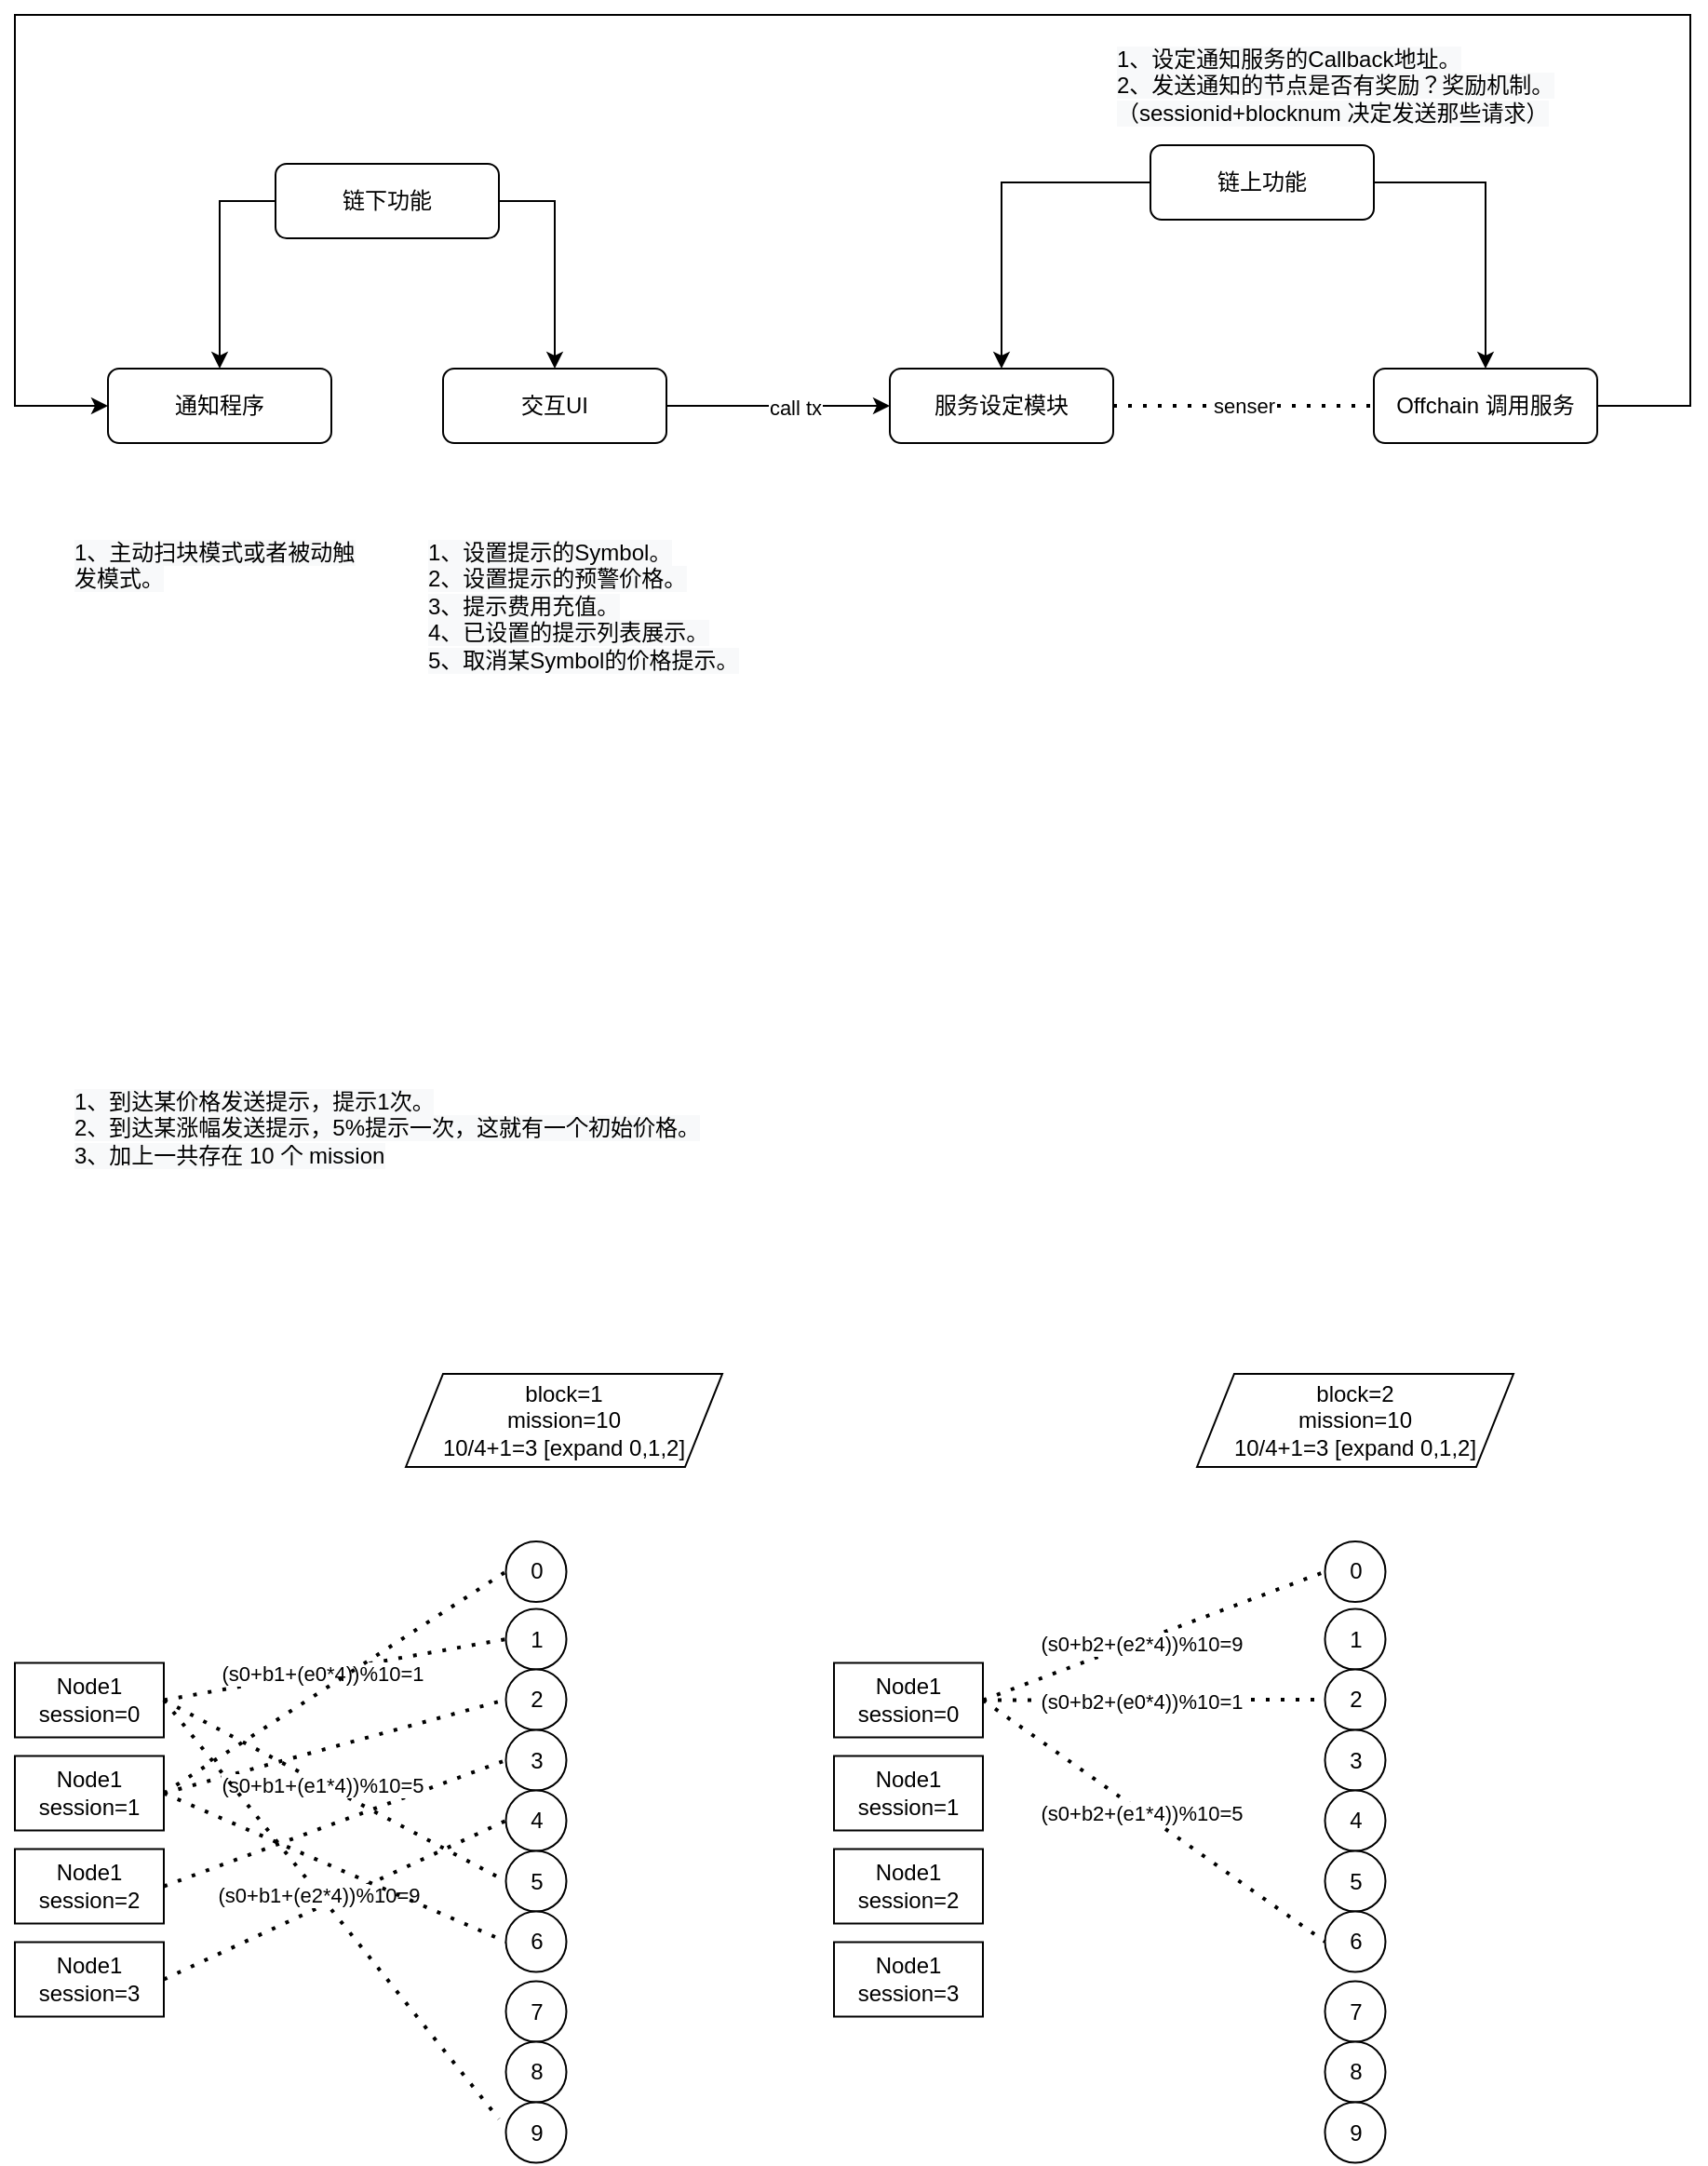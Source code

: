 <mxfile version="20.5.1" type="github">
  <diagram id="C5RBs43oDa-KdzZeNtuy" name="Page-1">
    <mxGraphModel dx="1073" dy="655" grid="1" gridSize="10" guides="1" tooltips="1" connect="1" arrows="1" fold="1" page="1" pageScale="1" pageWidth="827" pageHeight="1169" math="0" shadow="0">
      <root>
        <mxCell id="WIyWlLk6GJQsqaUBKTNV-0" />
        <mxCell id="WIyWlLk6GJQsqaUBKTNV-1" parent="WIyWlLk6GJQsqaUBKTNV-0" />
        <mxCell id="1LQJy3dX-HsZBZiR6DC--11" style="edgeStyle=orthogonalEdgeStyle;rounded=0;orthogonalLoop=1;jettySize=auto;html=1;entryX=0.5;entryY=0;entryDx=0;entryDy=0;" parent="WIyWlLk6GJQsqaUBKTNV-1" source="WIyWlLk6GJQsqaUBKTNV-7" target="1LQJy3dX-HsZBZiR6DC--10" edge="1">
          <mxGeometry relative="1" as="geometry" />
        </mxCell>
        <mxCell id="1LQJy3dX-HsZBZiR6DC--14" style="edgeStyle=orthogonalEdgeStyle;rounded=0;orthogonalLoop=1;jettySize=auto;html=1;entryX=0.5;entryY=0;entryDx=0;entryDy=0;" parent="WIyWlLk6GJQsqaUBKTNV-1" source="WIyWlLk6GJQsqaUBKTNV-7" target="1LQJy3dX-HsZBZiR6DC--13" edge="1">
          <mxGeometry relative="1" as="geometry">
            <Array as="points">
              <mxPoint x="1380" y="200" />
            </Array>
          </mxGeometry>
        </mxCell>
        <mxCell id="WIyWlLk6GJQsqaUBKTNV-7" value="链上功能" style="rounded=1;whiteSpace=wrap;html=1;fontSize=12;glass=0;strokeWidth=1;shadow=0;" parent="WIyWlLk6GJQsqaUBKTNV-1" vertex="1">
          <mxGeometry x="1200" y="180" width="120" height="40" as="geometry" />
        </mxCell>
        <mxCell id="1LQJy3dX-HsZBZiR6DC--4" style="edgeStyle=orthogonalEdgeStyle;rounded=0;orthogonalLoop=1;jettySize=auto;html=1;" parent="WIyWlLk6GJQsqaUBKTNV-1" source="1LQJy3dX-HsZBZiR6DC--0" target="1LQJy3dX-HsZBZiR6DC--2" edge="1">
          <mxGeometry relative="1" as="geometry">
            <Array as="points">
              <mxPoint x="700" y="210" />
            </Array>
          </mxGeometry>
        </mxCell>
        <mxCell id="1LQJy3dX-HsZBZiR6DC--5" style="edgeStyle=orthogonalEdgeStyle;rounded=0;orthogonalLoop=1;jettySize=auto;html=1;" parent="WIyWlLk6GJQsqaUBKTNV-1" source="1LQJy3dX-HsZBZiR6DC--0" target="1LQJy3dX-HsZBZiR6DC--3" edge="1">
          <mxGeometry relative="1" as="geometry">
            <Array as="points">
              <mxPoint x="880" y="210" />
            </Array>
          </mxGeometry>
        </mxCell>
        <mxCell id="1LQJy3dX-HsZBZiR6DC--0" value="链下功能" style="rounded=1;whiteSpace=wrap;html=1;fontSize=12;glass=0;strokeWidth=1;shadow=0;" parent="WIyWlLk6GJQsqaUBKTNV-1" vertex="1">
          <mxGeometry x="730" y="190" width="120" height="40" as="geometry" />
        </mxCell>
        <mxCell id="1LQJy3dX-HsZBZiR6DC--1" value="&lt;span style=&quot;color: rgb(0, 0, 0); font-family: Helvetica; font-size: 12px; font-style: normal; font-variant-ligatures: normal; font-variant-caps: normal; font-weight: 400; letter-spacing: normal; orphans: 2; text-align: center; text-indent: 0px; text-transform: none; widows: 2; word-spacing: 0px; -webkit-text-stroke-width: 0px; background-color: rgb(248, 249, 250); text-decoration-thickness: initial; text-decoration-style: initial; text-decoration-color: initial; float: none; display: inline !important;&quot;&gt;1、设置提示的Symbol。&lt;br&gt;2、设置提示的预警价格。&lt;br&gt;3、提示费用充值。&lt;br&gt;4、已设置的提示列表展示。&lt;br&gt;5、取消某Symbol的价格提示。&lt;br&gt;&lt;/span&gt;" style="text;whiteSpace=wrap;html=1;" parent="WIyWlLk6GJQsqaUBKTNV-1" vertex="1">
          <mxGeometry x="810" y="385" width="220" height="100" as="geometry" />
        </mxCell>
        <mxCell id="1LQJy3dX-HsZBZiR6DC--2" value="通知程序" style="rounded=1;whiteSpace=wrap;html=1;fontSize=12;glass=0;strokeWidth=1;shadow=0;" parent="WIyWlLk6GJQsqaUBKTNV-1" vertex="1">
          <mxGeometry x="640" y="300" width="120" height="40" as="geometry" />
        </mxCell>
        <mxCell id="1LQJy3dX-HsZBZiR6DC--12" style="edgeStyle=orthogonalEdgeStyle;rounded=0;orthogonalLoop=1;jettySize=auto;html=1;entryX=0;entryY=0.5;entryDx=0;entryDy=0;" parent="WIyWlLk6GJQsqaUBKTNV-1" source="1LQJy3dX-HsZBZiR6DC--3" target="1LQJy3dX-HsZBZiR6DC--10" edge="1">
          <mxGeometry relative="1" as="geometry" />
        </mxCell>
        <mxCell id="e-klPBfLYcVCoZlLpAP0-0" value="call tx" style="edgeLabel;html=1;align=center;verticalAlign=middle;resizable=0;points=[];" vertex="1" connectable="0" parent="1LQJy3dX-HsZBZiR6DC--12">
          <mxGeometry x="0.15" y="-1" relative="1" as="geometry">
            <mxPoint as="offset" />
          </mxGeometry>
        </mxCell>
        <mxCell id="1LQJy3dX-HsZBZiR6DC--3" value="交互UI" style="rounded=1;whiteSpace=wrap;html=1;fontSize=12;glass=0;strokeWidth=1;shadow=0;" parent="WIyWlLk6GJQsqaUBKTNV-1" vertex="1">
          <mxGeometry x="820" y="300" width="120" height="40" as="geometry" />
        </mxCell>
        <mxCell id="1LQJy3dX-HsZBZiR6DC--7" value="&lt;span style=&quot;color: rgb(0, 0, 0); font-family: Helvetica; font-size: 12px; font-style: normal; font-variant-ligatures: normal; font-variant-caps: normal; font-weight: 400; letter-spacing: normal; orphans: 2; text-align: center; text-indent: 0px; text-transform: none; widows: 2; word-spacing: 0px; -webkit-text-stroke-width: 0px; background-color: rgb(248, 249, 250); text-decoration-thickness: initial; text-decoration-style: initial; text-decoration-color: initial; float: none; display: inline !important;&quot;&gt;1、主动扫块模式或者被动触发模式。&lt;br&gt;&lt;/span&gt;" style="text;whiteSpace=wrap;html=1;" parent="WIyWlLk6GJQsqaUBKTNV-1" vertex="1">
          <mxGeometry x="620" y="385" width="160" height="70" as="geometry" />
        </mxCell>
        <mxCell id="1LQJy3dX-HsZBZiR6DC--10" value="服务设定模块" style="rounded=1;whiteSpace=wrap;html=1;fontSize=12;glass=0;strokeWidth=1;shadow=0;" parent="WIyWlLk6GJQsqaUBKTNV-1" vertex="1">
          <mxGeometry x="1060" y="300" width="120" height="40" as="geometry" />
        </mxCell>
        <mxCell id="1LQJy3dX-HsZBZiR6DC--17" style="edgeStyle=orthogonalEdgeStyle;rounded=0;orthogonalLoop=1;jettySize=auto;html=1;entryX=0;entryY=0.5;entryDx=0;entryDy=0;" parent="WIyWlLk6GJQsqaUBKTNV-1" source="1LQJy3dX-HsZBZiR6DC--13" target="1LQJy3dX-HsZBZiR6DC--2" edge="1">
          <mxGeometry relative="1" as="geometry">
            <Array as="points">
              <mxPoint x="1490" y="320" />
              <mxPoint x="1490" y="110" />
              <mxPoint x="590" y="110" />
              <mxPoint x="590" y="320" />
            </Array>
          </mxGeometry>
        </mxCell>
        <mxCell id="1LQJy3dX-HsZBZiR6DC--13" value="Offchain 调用服务" style="rounded=1;whiteSpace=wrap;html=1;fontSize=12;glass=0;strokeWidth=1;shadow=0;" parent="WIyWlLk6GJQsqaUBKTNV-1" vertex="1">
          <mxGeometry x="1320" y="300" width="120" height="40" as="geometry" />
        </mxCell>
        <mxCell id="1LQJy3dX-HsZBZiR6DC--15" value="&lt;span style=&quot;color: rgb(0, 0, 0); font-family: Helvetica; font-size: 12px; font-style: normal; font-variant-ligatures: normal; font-variant-caps: normal; font-weight: 400; letter-spacing: normal; orphans: 2; text-align: center; text-indent: 0px; text-transform: none; widows: 2; word-spacing: 0px; -webkit-text-stroke-width: 0px; background-color: rgb(248, 249, 250); text-decoration-thickness: initial; text-decoration-style: initial; text-decoration-color: initial; float: none; display: inline !important;&quot;&gt;1、设定通知服务的Callback地址。&lt;br&gt;2、发送通知的节点是否有奖励？奖励机制。（sessionid+blocknum 决定发送那些请求）&lt;br&gt;&lt;/span&gt;" style="text;whiteSpace=wrap;html=1;" parent="WIyWlLk6GJQsqaUBKTNV-1" vertex="1">
          <mxGeometry x="1180" y="120" width="280" height="30" as="geometry" />
        </mxCell>
        <mxCell id="e-klPBfLYcVCoZlLpAP0-2" value="senser" style="endArrow=none;dashed=1;html=1;dashPattern=1 3;strokeWidth=2;rounded=0;entryX=0;entryY=0.5;entryDx=0;entryDy=0;exitX=1;exitY=0.5;exitDx=0;exitDy=0;" edge="1" parent="WIyWlLk6GJQsqaUBKTNV-1" source="1LQJy3dX-HsZBZiR6DC--10" target="1LQJy3dX-HsZBZiR6DC--13">
          <mxGeometry width="50" height="50" relative="1" as="geometry">
            <mxPoint x="1200" y="360" as="sourcePoint" />
            <mxPoint x="1250" y="310" as="targetPoint" />
          </mxGeometry>
        </mxCell>
        <mxCell id="e-klPBfLYcVCoZlLpAP0-18" value="&lt;span style=&quot;color: rgb(0, 0, 0); font-family: Helvetica; font-size: 12px; font-style: normal; font-variant-ligatures: normal; font-variant-caps: normal; font-weight: 400; letter-spacing: normal; orphans: 2; text-align: center; text-indent: 0px; text-transform: none; widows: 2; word-spacing: 0px; -webkit-text-stroke-width: 0px; background-color: rgb(248, 249, 250); text-decoration-thickness: initial; text-decoration-style: initial; text-decoration-color: initial; float: none; display: inline !important;&quot;&gt;1、到达某价格发送提示，提示1次。&lt;br&gt;2、到达某涨幅发送提示，5%提示一次，这就有一个初始价格。&lt;br&gt;3、加上一共存在 10 个 mission&lt;br&gt;&lt;/span&gt;" style="text;whiteSpace=wrap;html=1;" vertex="1" parent="WIyWlLk6GJQsqaUBKTNV-1">
          <mxGeometry x="620" y="680" width="360" height="60" as="geometry" />
        </mxCell>
        <mxCell id="e-klPBfLYcVCoZlLpAP0-19" value="Node1&lt;br&gt;session=0" style="rounded=0;whiteSpace=wrap;html=1;" vertex="1" parent="WIyWlLk6GJQsqaUBKTNV-1">
          <mxGeometry x="590" y="995.25" width="80" height="40" as="geometry" />
        </mxCell>
        <mxCell id="e-klPBfLYcVCoZlLpAP0-20" value="Node1&lt;br&gt;session=1" style="rounded=0;whiteSpace=wrap;html=1;" vertex="1" parent="WIyWlLk6GJQsqaUBKTNV-1">
          <mxGeometry x="590" y="1045.25" width="80" height="40" as="geometry" />
        </mxCell>
        <mxCell id="e-klPBfLYcVCoZlLpAP0-21" value="Node1&lt;br&gt;session=2" style="rounded=0;whiteSpace=wrap;html=1;" vertex="1" parent="WIyWlLk6GJQsqaUBKTNV-1">
          <mxGeometry x="590" y="1095.25" width="80" height="40" as="geometry" />
        </mxCell>
        <mxCell id="e-klPBfLYcVCoZlLpAP0-22" value="Node1&lt;br&gt;session=3" style="rounded=0;whiteSpace=wrap;html=1;" vertex="1" parent="WIyWlLk6GJQsqaUBKTNV-1">
          <mxGeometry x="590" y="1145.25" width="80" height="40" as="geometry" />
        </mxCell>
        <mxCell id="e-klPBfLYcVCoZlLpAP0-23" value="block=1&lt;br&gt;mission=10&lt;br&gt;10/4+1=3 [expand 0,1,2]" style="shape=parallelogram;perimeter=parallelogramPerimeter;whiteSpace=wrap;html=1;fixedSize=1;" vertex="1" parent="WIyWlLk6GJQsqaUBKTNV-1">
          <mxGeometry x="800" y="840" width="170" height="50" as="geometry" />
        </mxCell>
        <mxCell id="e-klPBfLYcVCoZlLpAP0-28" value="0" style="ellipse;whiteSpace=wrap;html=1;aspect=fixed;" vertex="1" parent="WIyWlLk6GJQsqaUBKTNV-1">
          <mxGeometry x="853.75" y="930" width="32.5" height="32.5" as="geometry" />
        </mxCell>
        <mxCell id="e-klPBfLYcVCoZlLpAP0-38" value="" style="endArrow=none;dashed=1;html=1;dashPattern=1 3;strokeWidth=2;rounded=0;exitX=1;exitY=0.5;exitDx=0;exitDy=0;entryX=0;entryY=0.5;entryDx=0;entryDy=0;" edge="1" parent="WIyWlLk6GJQsqaUBKTNV-1" source="e-klPBfLYcVCoZlLpAP0-19" target="e-klPBfLYcVCoZlLpAP0-40">
          <mxGeometry width="50" height="50" relative="1" as="geometry">
            <mxPoint x="710" y="956.25" as="sourcePoint" />
            <mxPoint x="780" y="956.25" as="targetPoint" />
          </mxGeometry>
        </mxCell>
        <mxCell id="e-klPBfLYcVCoZlLpAP0-60" value="(s0+b1+(e0*4))%10=1" style="edgeLabel;html=1;align=center;verticalAlign=middle;resizable=0;points=[];" vertex="1" connectable="0" parent="e-klPBfLYcVCoZlLpAP0-38">
          <mxGeometry x="-0.077" y="-1" relative="1" as="geometry">
            <mxPoint as="offset" />
          </mxGeometry>
        </mxCell>
        <mxCell id="e-klPBfLYcVCoZlLpAP0-40" value="1" style="ellipse;whiteSpace=wrap;html=1;aspect=fixed;" vertex="1" parent="WIyWlLk6GJQsqaUBKTNV-1">
          <mxGeometry x="853.75" y="966.25" width="32.5" height="32.5" as="geometry" />
        </mxCell>
        <mxCell id="e-klPBfLYcVCoZlLpAP0-41" value="2" style="ellipse;whiteSpace=wrap;html=1;aspect=fixed;" vertex="1" parent="WIyWlLk6GJQsqaUBKTNV-1">
          <mxGeometry x="853.75" y="998.75" width="32.5" height="32.5" as="geometry" />
        </mxCell>
        <mxCell id="e-klPBfLYcVCoZlLpAP0-42" value="3" style="ellipse;whiteSpace=wrap;html=1;aspect=fixed;" vertex="1" parent="WIyWlLk6GJQsqaUBKTNV-1">
          <mxGeometry x="853.75" y="1031.25" width="32.5" height="32.5" as="geometry" />
        </mxCell>
        <mxCell id="e-klPBfLYcVCoZlLpAP0-43" value="4" style="ellipse;whiteSpace=wrap;html=1;aspect=fixed;" vertex="1" parent="WIyWlLk6GJQsqaUBKTNV-1">
          <mxGeometry x="853.75" y="1063.75" width="32.5" height="32.5" as="geometry" />
        </mxCell>
        <mxCell id="e-klPBfLYcVCoZlLpAP0-44" value="5" style="ellipse;whiteSpace=wrap;html=1;aspect=fixed;" vertex="1" parent="WIyWlLk6GJQsqaUBKTNV-1">
          <mxGeometry x="853.75" y="1096.25" width="32.5" height="32.5" as="geometry" />
        </mxCell>
        <mxCell id="e-klPBfLYcVCoZlLpAP0-45" value="6" style="ellipse;whiteSpace=wrap;html=1;aspect=fixed;" vertex="1" parent="WIyWlLk6GJQsqaUBKTNV-1">
          <mxGeometry x="853.75" y="1128.75" width="32.5" height="32.5" as="geometry" />
        </mxCell>
        <mxCell id="e-klPBfLYcVCoZlLpAP0-46" value="7" style="ellipse;whiteSpace=wrap;html=1;aspect=fixed;" vertex="1" parent="WIyWlLk6GJQsqaUBKTNV-1">
          <mxGeometry x="853.75" y="1166.25" width="32.5" height="32.5" as="geometry" />
        </mxCell>
        <mxCell id="e-klPBfLYcVCoZlLpAP0-47" value="8" style="ellipse;whiteSpace=wrap;html=1;aspect=fixed;" vertex="1" parent="WIyWlLk6GJQsqaUBKTNV-1">
          <mxGeometry x="853.75" y="1198.75" width="32.5" height="32.5" as="geometry" />
        </mxCell>
        <mxCell id="e-klPBfLYcVCoZlLpAP0-48" value="9" style="ellipse;whiteSpace=wrap;html=1;aspect=fixed;" vertex="1" parent="WIyWlLk6GJQsqaUBKTNV-1">
          <mxGeometry x="853.75" y="1231.25" width="32.5" height="32.5" as="geometry" />
        </mxCell>
        <mxCell id="e-klPBfLYcVCoZlLpAP0-49" value="" style="endArrow=none;dashed=1;html=1;dashPattern=1 3;strokeWidth=2;rounded=0;exitX=1;exitY=0.5;exitDx=0;exitDy=0;entryX=0;entryY=0.5;entryDx=0;entryDy=0;" edge="1" parent="WIyWlLk6GJQsqaUBKTNV-1" source="e-klPBfLYcVCoZlLpAP0-20" target="e-klPBfLYcVCoZlLpAP0-41">
          <mxGeometry width="50" height="50" relative="1" as="geometry">
            <mxPoint x="688.13" y="1026.25" as="sourcePoint" />
            <mxPoint x="871.88" y="1026.25" as="targetPoint" />
          </mxGeometry>
        </mxCell>
        <mxCell id="e-klPBfLYcVCoZlLpAP0-52" value="" style="endArrow=none;dashed=1;html=1;dashPattern=1 3;strokeWidth=2;rounded=0;exitX=1;exitY=0.5;exitDx=0;exitDy=0;entryX=0;entryY=0.5;entryDx=0;entryDy=0;" edge="1" parent="WIyWlLk6GJQsqaUBKTNV-1" source="e-klPBfLYcVCoZlLpAP0-21" target="e-klPBfLYcVCoZlLpAP0-42">
          <mxGeometry width="50" height="50" relative="1" as="geometry">
            <mxPoint x="680" y="1065" as="sourcePoint" />
            <mxPoint x="863.75" y="1025" as="targetPoint" />
          </mxGeometry>
        </mxCell>
        <mxCell id="e-klPBfLYcVCoZlLpAP0-54" value="" style="endArrow=none;dashed=1;html=1;dashPattern=1 3;strokeWidth=2;rounded=0;exitX=1;exitY=0.5;exitDx=0;exitDy=0;entryX=0;entryY=0.5;entryDx=0;entryDy=0;" edge="1" parent="WIyWlLk6GJQsqaUBKTNV-1" source="e-klPBfLYcVCoZlLpAP0-22" target="e-klPBfLYcVCoZlLpAP0-43">
          <mxGeometry width="50" height="50" relative="1" as="geometry">
            <mxPoint x="680" y="1115" as="sourcePoint" />
            <mxPoint x="863.75" y="1057.5" as="targetPoint" />
          </mxGeometry>
        </mxCell>
        <mxCell id="e-klPBfLYcVCoZlLpAP0-61" value="" style="endArrow=none;dashed=1;html=1;dashPattern=1 3;strokeWidth=2;rounded=0;exitX=1;exitY=0.5;exitDx=0;exitDy=0;entryX=0;entryY=0.5;entryDx=0;entryDy=0;" edge="1" parent="WIyWlLk6GJQsqaUBKTNV-1" source="e-klPBfLYcVCoZlLpAP0-19" target="e-klPBfLYcVCoZlLpAP0-44">
          <mxGeometry width="50" height="50" relative="1" as="geometry">
            <mxPoint x="970" y="1068" as="sourcePoint" />
            <mxPoint x="1153.75" y="1035.25" as="targetPoint" />
          </mxGeometry>
        </mxCell>
        <mxCell id="e-klPBfLYcVCoZlLpAP0-62" value="(s0+b1+(e1*4))%10=5" style="edgeLabel;html=1;align=center;verticalAlign=middle;resizable=0;points=[];" vertex="1" connectable="0" parent="e-klPBfLYcVCoZlLpAP0-61">
          <mxGeometry x="-0.077" y="-1" relative="1" as="geometry">
            <mxPoint as="offset" />
          </mxGeometry>
        </mxCell>
        <mxCell id="e-klPBfLYcVCoZlLpAP0-64" value="" style="endArrow=none;dashed=1;html=1;dashPattern=1 3;strokeWidth=2;rounded=0;exitX=1;exitY=0.5;exitDx=0;exitDy=0;entryX=-0.115;entryY=0.277;entryDx=0;entryDy=0;entryPerimeter=0;" edge="1" parent="WIyWlLk6GJQsqaUBKTNV-1" source="e-klPBfLYcVCoZlLpAP0-19" target="e-klPBfLYcVCoZlLpAP0-48">
          <mxGeometry width="50" height="50" relative="1" as="geometry">
            <mxPoint x="680" y="1025.25" as="sourcePoint" />
            <mxPoint x="820" y="1236.25" as="targetPoint" />
          </mxGeometry>
        </mxCell>
        <mxCell id="e-klPBfLYcVCoZlLpAP0-65" value="(s0+b1+(e2*4))%10=9" style="edgeLabel;html=1;align=center;verticalAlign=middle;resizable=0;points=[];" vertex="1" connectable="0" parent="e-klPBfLYcVCoZlLpAP0-64">
          <mxGeometry x="-0.077" y="-1" relative="1" as="geometry">
            <mxPoint as="offset" />
          </mxGeometry>
        </mxCell>
        <mxCell id="e-klPBfLYcVCoZlLpAP0-66" value="" style="endArrow=none;dashed=1;html=1;dashPattern=1 3;strokeWidth=2;rounded=0;exitX=1;exitY=0.5;exitDx=0;exitDy=0;entryX=0;entryY=0.5;entryDx=0;entryDy=0;" edge="1" parent="WIyWlLk6GJQsqaUBKTNV-1" source="e-klPBfLYcVCoZlLpAP0-20" target="e-klPBfLYcVCoZlLpAP0-45">
          <mxGeometry width="50" height="50" relative="1" as="geometry">
            <mxPoint x="680" y="1075.25" as="sourcePoint" />
            <mxPoint x="863.75" y="1025" as="targetPoint" />
          </mxGeometry>
        </mxCell>
        <mxCell id="e-klPBfLYcVCoZlLpAP0-67" value="" style="endArrow=none;dashed=1;html=1;dashPattern=1 3;strokeWidth=2;rounded=0;exitX=1;exitY=0.5;exitDx=0;exitDy=0;entryX=0;entryY=0.5;entryDx=0;entryDy=0;" edge="1" parent="WIyWlLk6GJQsqaUBKTNV-1" source="e-klPBfLYcVCoZlLpAP0-20" target="e-klPBfLYcVCoZlLpAP0-28">
          <mxGeometry width="50" height="50" relative="1" as="geometry">
            <mxPoint x="690" y="1096.25" as="sourcePoint" />
            <mxPoint x="850" y="1286.25" as="targetPoint" />
          </mxGeometry>
        </mxCell>
        <mxCell id="e-klPBfLYcVCoZlLpAP0-68" value="block=2&lt;br&gt;mission=10&lt;br&gt;10/4+1=3 [expand 0,1,2]" style="shape=parallelogram;perimeter=parallelogramPerimeter;whiteSpace=wrap;html=1;fixedSize=1;" vertex="1" parent="WIyWlLk6GJQsqaUBKTNV-1">
          <mxGeometry x="1225" y="840" width="170" height="50" as="geometry" />
        </mxCell>
        <mxCell id="e-klPBfLYcVCoZlLpAP0-69" value="Node1&lt;br&gt;session=0" style="rounded=0;whiteSpace=wrap;html=1;" vertex="1" parent="WIyWlLk6GJQsqaUBKTNV-1">
          <mxGeometry x="1030" y="995.25" width="80" height="40" as="geometry" />
        </mxCell>
        <mxCell id="e-klPBfLYcVCoZlLpAP0-70" value="Node1&lt;br&gt;session=1" style="rounded=0;whiteSpace=wrap;html=1;" vertex="1" parent="WIyWlLk6GJQsqaUBKTNV-1">
          <mxGeometry x="1030" y="1045.25" width="80" height="40" as="geometry" />
        </mxCell>
        <mxCell id="e-klPBfLYcVCoZlLpAP0-71" value="Node1&lt;br&gt;session=2" style="rounded=0;whiteSpace=wrap;html=1;" vertex="1" parent="WIyWlLk6GJQsqaUBKTNV-1">
          <mxGeometry x="1030" y="1095.25" width="80" height="40" as="geometry" />
        </mxCell>
        <mxCell id="e-klPBfLYcVCoZlLpAP0-72" value="Node1&lt;br&gt;session=3" style="rounded=0;whiteSpace=wrap;html=1;" vertex="1" parent="WIyWlLk6GJQsqaUBKTNV-1">
          <mxGeometry x="1030" y="1145.25" width="80" height="40" as="geometry" />
        </mxCell>
        <mxCell id="e-klPBfLYcVCoZlLpAP0-73" value="0" style="ellipse;whiteSpace=wrap;html=1;aspect=fixed;" vertex="1" parent="WIyWlLk6GJQsqaUBKTNV-1">
          <mxGeometry x="1293.75" y="930" width="32.5" height="32.5" as="geometry" />
        </mxCell>
        <mxCell id="e-klPBfLYcVCoZlLpAP0-74" value="" style="endArrow=none;dashed=1;html=1;dashPattern=1 3;strokeWidth=2;rounded=0;exitX=1;exitY=0.5;exitDx=0;exitDy=0;entryX=0;entryY=0.5;entryDx=0;entryDy=0;" edge="1" parent="WIyWlLk6GJQsqaUBKTNV-1" source="e-klPBfLYcVCoZlLpAP0-69" target="e-klPBfLYcVCoZlLpAP0-77">
          <mxGeometry width="50" height="50" relative="1" as="geometry">
            <mxPoint x="1150" y="956.25" as="sourcePoint" />
            <mxPoint x="1220" y="956.25" as="targetPoint" />
          </mxGeometry>
        </mxCell>
        <mxCell id="e-klPBfLYcVCoZlLpAP0-75" value="(s0+b2+(e0*4))%10=1" style="edgeLabel;html=1;align=center;verticalAlign=middle;resizable=0;points=[];" vertex="1" connectable="0" parent="e-klPBfLYcVCoZlLpAP0-74">
          <mxGeometry x="-0.077" y="-1" relative="1" as="geometry">
            <mxPoint as="offset" />
          </mxGeometry>
        </mxCell>
        <mxCell id="e-klPBfLYcVCoZlLpAP0-76" value="1" style="ellipse;whiteSpace=wrap;html=1;aspect=fixed;" vertex="1" parent="WIyWlLk6GJQsqaUBKTNV-1">
          <mxGeometry x="1293.75" y="966.25" width="32.5" height="32.5" as="geometry" />
        </mxCell>
        <mxCell id="e-klPBfLYcVCoZlLpAP0-77" value="2" style="ellipse;whiteSpace=wrap;html=1;aspect=fixed;" vertex="1" parent="WIyWlLk6GJQsqaUBKTNV-1">
          <mxGeometry x="1293.75" y="998.75" width="32.5" height="32.5" as="geometry" />
        </mxCell>
        <mxCell id="e-klPBfLYcVCoZlLpAP0-78" value="3" style="ellipse;whiteSpace=wrap;html=1;aspect=fixed;" vertex="1" parent="WIyWlLk6GJQsqaUBKTNV-1">
          <mxGeometry x="1293.75" y="1031.25" width="32.5" height="32.5" as="geometry" />
        </mxCell>
        <mxCell id="e-klPBfLYcVCoZlLpAP0-79" value="4" style="ellipse;whiteSpace=wrap;html=1;aspect=fixed;" vertex="1" parent="WIyWlLk6GJQsqaUBKTNV-1">
          <mxGeometry x="1293.75" y="1063.75" width="32.5" height="32.5" as="geometry" />
        </mxCell>
        <mxCell id="e-klPBfLYcVCoZlLpAP0-80" value="5" style="ellipse;whiteSpace=wrap;html=1;aspect=fixed;" vertex="1" parent="WIyWlLk6GJQsqaUBKTNV-1">
          <mxGeometry x="1293.75" y="1096.25" width="32.5" height="32.5" as="geometry" />
        </mxCell>
        <mxCell id="e-klPBfLYcVCoZlLpAP0-81" value="6" style="ellipse;whiteSpace=wrap;html=1;aspect=fixed;" vertex="1" parent="WIyWlLk6GJQsqaUBKTNV-1">
          <mxGeometry x="1293.75" y="1128.75" width="32.5" height="32.5" as="geometry" />
        </mxCell>
        <mxCell id="e-klPBfLYcVCoZlLpAP0-82" value="7" style="ellipse;whiteSpace=wrap;html=1;aspect=fixed;" vertex="1" parent="WIyWlLk6GJQsqaUBKTNV-1">
          <mxGeometry x="1293.75" y="1166.25" width="32.5" height="32.5" as="geometry" />
        </mxCell>
        <mxCell id="e-klPBfLYcVCoZlLpAP0-83" value="8" style="ellipse;whiteSpace=wrap;html=1;aspect=fixed;" vertex="1" parent="WIyWlLk6GJQsqaUBKTNV-1">
          <mxGeometry x="1293.75" y="1198.75" width="32.5" height="32.5" as="geometry" />
        </mxCell>
        <mxCell id="e-klPBfLYcVCoZlLpAP0-84" value="9" style="ellipse;whiteSpace=wrap;html=1;aspect=fixed;" vertex="1" parent="WIyWlLk6GJQsqaUBKTNV-1">
          <mxGeometry x="1293.75" y="1231.25" width="32.5" height="32.5" as="geometry" />
        </mxCell>
        <mxCell id="e-klPBfLYcVCoZlLpAP0-88" value="" style="endArrow=none;dashed=1;html=1;dashPattern=1 3;strokeWidth=2;rounded=0;exitX=1;exitY=0.5;exitDx=0;exitDy=0;entryX=0;entryY=0.5;entryDx=0;entryDy=0;" edge="1" parent="WIyWlLk6GJQsqaUBKTNV-1" source="e-klPBfLYcVCoZlLpAP0-69" target="e-klPBfLYcVCoZlLpAP0-81">
          <mxGeometry width="50" height="50" relative="1" as="geometry">
            <mxPoint x="1410" y="1068" as="sourcePoint" />
            <mxPoint x="1593.75" y="1035.25" as="targetPoint" />
          </mxGeometry>
        </mxCell>
        <mxCell id="e-klPBfLYcVCoZlLpAP0-89" value="(s0+b2+(e1*4))%10=5" style="edgeLabel;html=1;align=center;verticalAlign=middle;resizable=0;points=[];" vertex="1" connectable="0" parent="e-klPBfLYcVCoZlLpAP0-88">
          <mxGeometry x="-0.077" y="-1" relative="1" as="geometry">
            <mxPoint as="offset" />
          </mxGeometry>
        </mxCell>
        <mxCell id="e-klPBfLYcVCoZlLpAP0-90" value="" style="endArrow=none;dashed=1;html=1;dashPattern=1 3;strokeWidth=2;rounded=0;exitX=1;exitY=0.5;exitDx=0;exitDy=0;entryX=0;entryY=0.5;entryDx=0;entryDy=0;" edge="1" parent="WIyWlLk6GJQsqaUBKTNV-1" source="e-klPBfLYcVCoZlLpAP0-69" target="e-klPBfLYcVCoZlLpAP0-73">
          <mxGeometry width="50" height="50" relative="1" as="geometry">
            <mxPoint x="1120" y="1025.25" as="sourcePoint" />
            <mxPoint x="1260" y="1236.25" as="targetPoint" />
          </mxGeometry>
        </mxCell>
        <mxCell id="e-klPBfLYcVCoZlLpAP0-91" value="(s0+b2+(e2*4))%10=9" style="edgeLabel;html=1;align=center;verticalAlign=middle;resizable=0;points=[];" vertex="1" connectable="0" parent="e-klPBfLYcVCoZlLpAP0-90">
          <mxGeometry x="-0.077" y="-1" relative="1" as="geometry">
            <mxPoint as="offset" />
          </mxGeometry>
        </mxCell>
      </root>
    </mxGraphModel>
  </diagram>
</mxfile>
